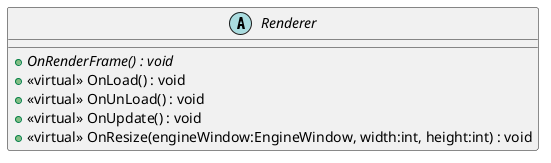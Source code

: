 @startuml
abstract class Renderer {
    + {abstract} OnRenderFrame() : void
    + <<virtual>> OnLoad() : void
    + <<virtual>> OnUnLoad() : void
    + <<virtual>> OnUpdate() : void
    + <<virtual>> OnResize(engineWindow:EngineWindow, width:int, height:int) : void
}
@enduml
